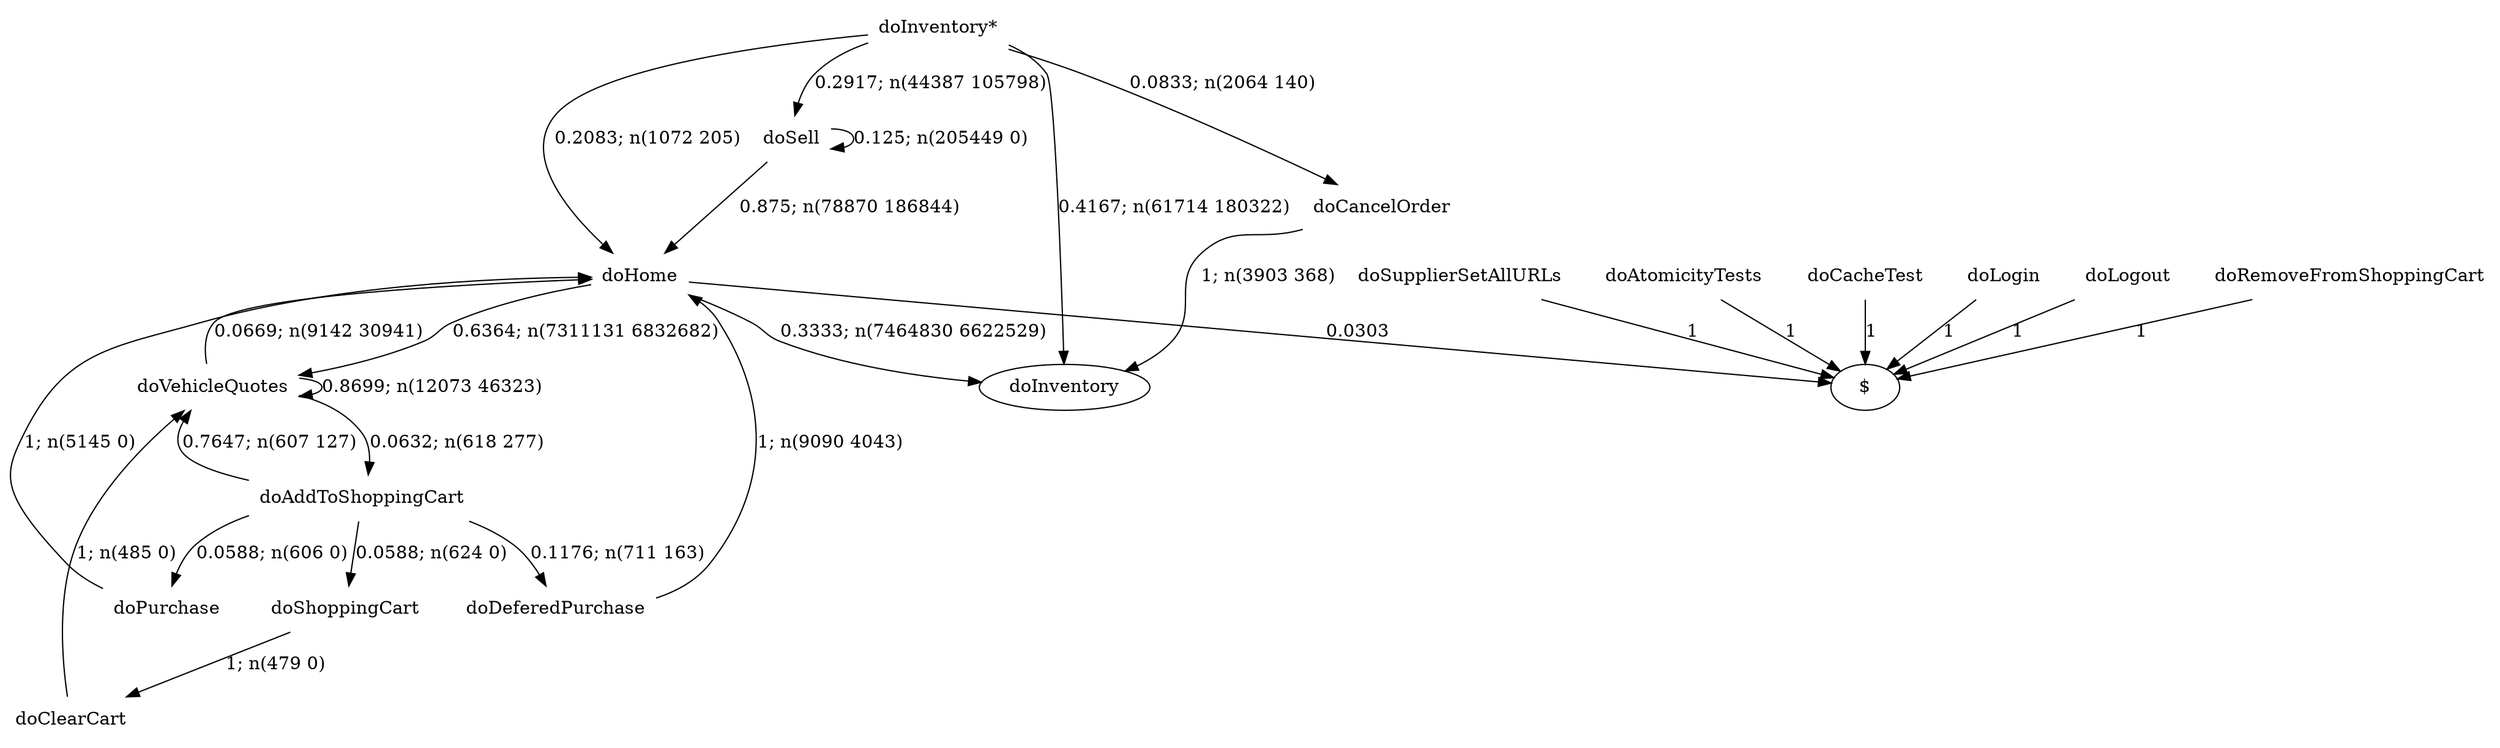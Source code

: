 digraph G {"doInventory*" [label="doInventory*",shape=none];"doSupplierSetAllURLs" [label="doSupplierSetAllURLs",shape=none];"doAtomicityTests" [label="doAtomicityTests",shape=none];"doCacheTest" [label="doCacheTest",shape=none];"doLogin" [label="doLogin",shape=none];"doVehicleQuotes" [label="doVehicleQuotes",shape=none];"doAddToShoppingCart" [label="doAddToShoppingCart",shape=none];"doDeferedPurchase" [label="doDeferedPurchase",shape=none];"doHome" [label="doHome",shape=none];"doShoppingCart" [label="doShoppingCart",shape=none];"doClearCart" [label="doClearCart",shape=none];"doPurchase" [label="doPurchase",shape=none];"doSell" [label="doSell",shape=none];"doLogout" [label="doLogout",shape=none];"doCancelOrder" [label="doCancelOrder",shape=none];"doRemoveFromShoppingCart" [label="doRemoveFromShoppingCart",shape=none];"doInventory*"->"doInventory" [style=solid,label="0.4167; n(61714 180322)"];"doInventory*"->"doHome" [style=solid,label="0.2083; n(1072 205)"];"doInventory*"->"doSell" [style=solid,label="0.2917; n(44387 105798)"];"doInventory*"->"doCancelOrder" [style=solid,label="0.0833; n(2064 140)"];"doSupplierSetAllURLs"->"$" [style=solid,label="1"];"doAtomicityTests"->"$" [style=solid,label="1"];"doCacheTest"->"$" [style=solid,label="1"];"doLogin"->"$" [style=solid,label="1"];"doVehicleQuotes"->"doVehicleQuotes" [style=solid,label="0.8699; n(12073 46323)"];"doVehicleQuotes"->"doAddToShoppingCart" [style=solid,label="0.0632; n(618 277)"];"doVehicleQuotes"->"doHome" [style=solid,label="0.0669; n(9142 30941)"];"doAddToShoppingCart"->"doVehicleQuotes" [style=solid,label="0.7647; n(607 127)"];"doAddToShoppingCart"->"doDeferedPurchase" [style=solid,label="0.1176; n(711 163)"];"doAddToShoppingCart"->"doShoppingCart" [style=solid,label="0.0588; n(624 0)"];"doAddToShoppingCart"->"doPurchase" [style=solid,label="0.0588; n(606 0)"];"doDeferedPurchase"->"doHome" [style=solid,label="1; n(9090 4043)"];"doHome"->"doInventory" [style=solid,label="0.3333; n(7464830 6622529)"];"doHome"->"doVehicleQuotes" [style=solid,label="0.6364; n(7311131 6832682)"];"doHome"->"$" [style=solid,label="0.0303"];"doShoppingCart"->"doClearCart" [style=solid,label="1; n(479 0)"];"doClearCart"->"doVehicleQuotes" [style=solid,label="1; n(485 0)"];"doPurchase"->"doHome" [style=solid,label="1; n(5145 0)"];"doSell"->"doHome" [style=solid,label="0.875; n(78870 186844)"];"doSell"->"doSell" [style=solid,label="0.125; n(205449 0)"];"doLogout"->"$" [style=solid,label="1"];"doCancelOrder"->"doInventory" [style=solid,label="1; n(3903 368)"];"doRemoveFromShoppingCart"->"$" [style=solid,label="1"];}